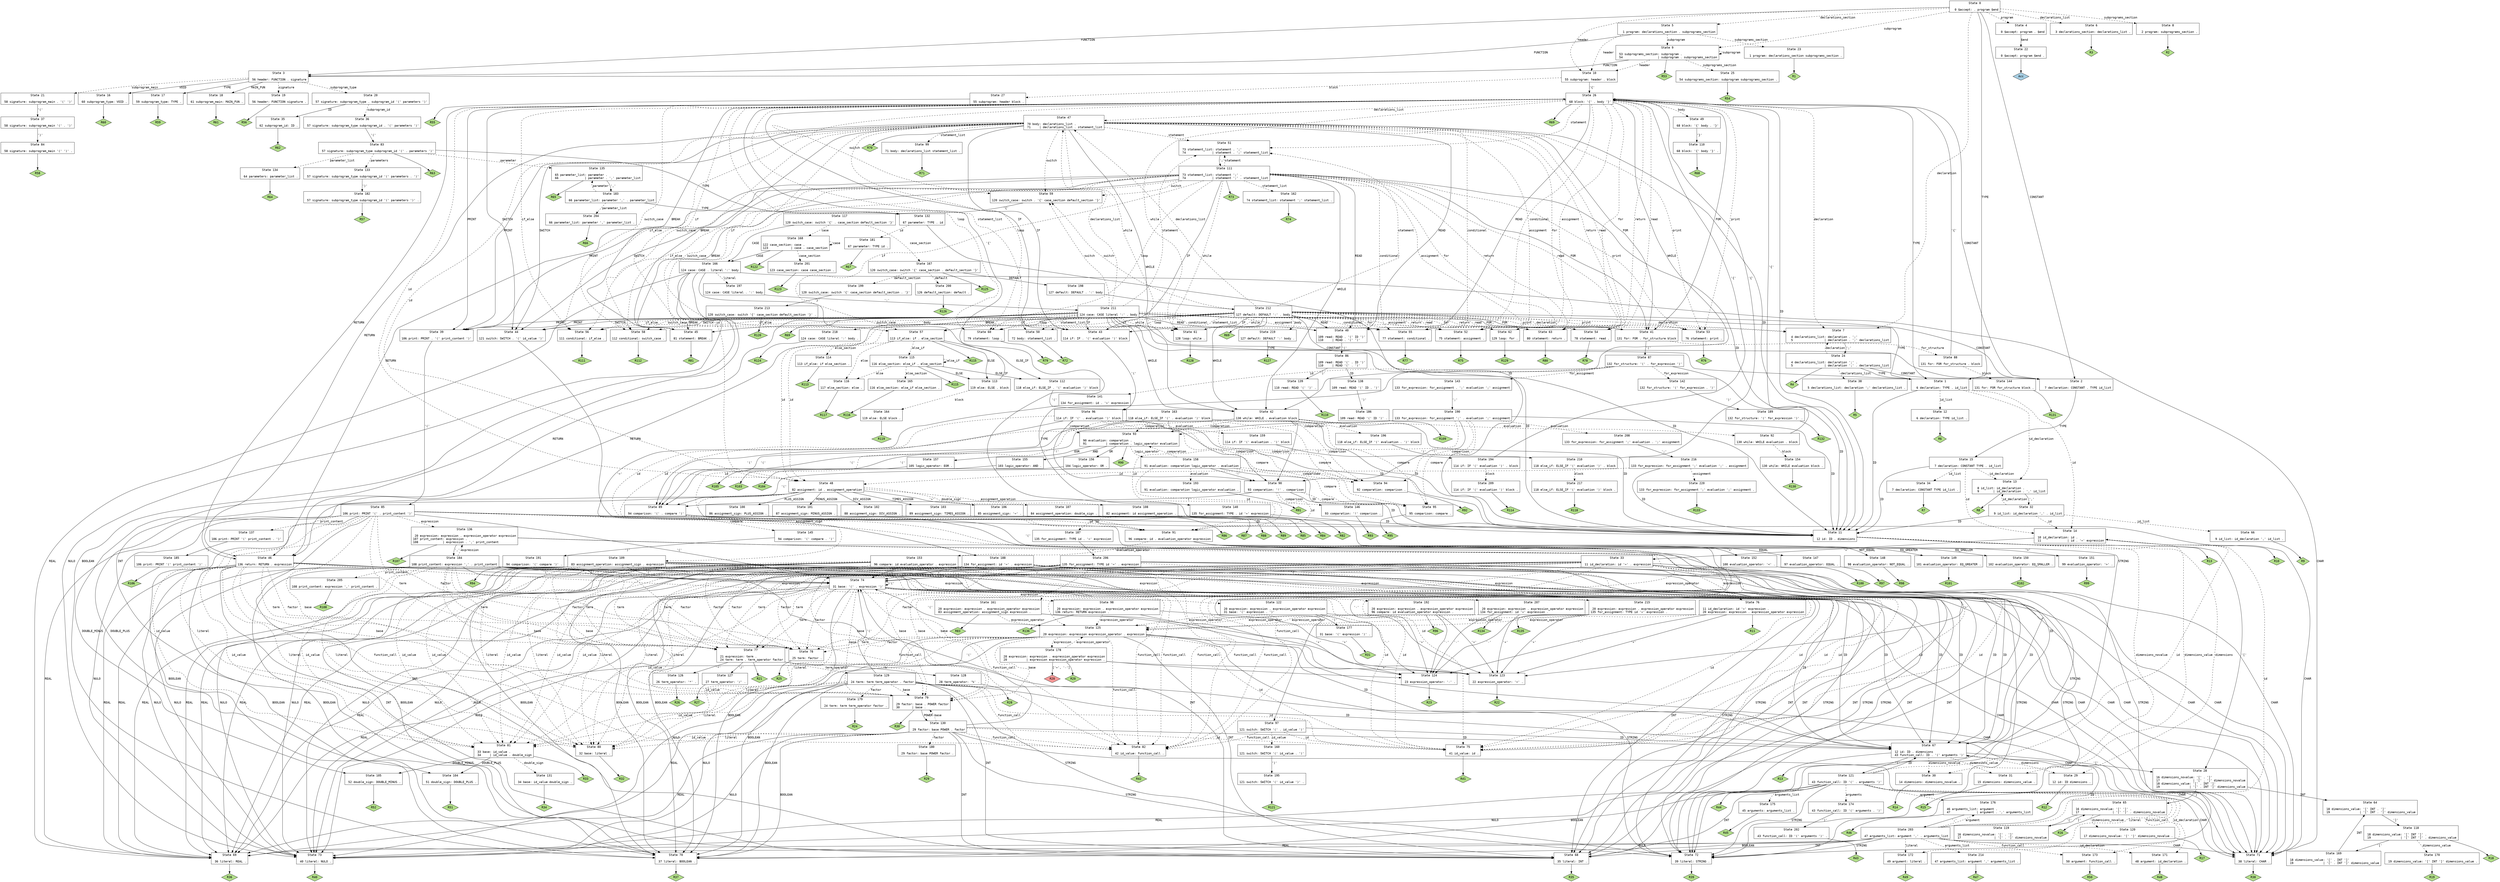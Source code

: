 // Generated by GNU Bison 3.5.1.
// Report bugs to <bug-bison@gnu.org>.
// Home page: <https://www.gnu.org/software/bison/>.

digraph "parser.y"
{
  node [fontname = courier, shape = box, colorscheme = paired6]
  edge [fontname = courier]

  0 [label="State 0\n\l  0 $accept: . program $end\l"]
  0 -> 1 [style=solid label="TYPE"]
  0 -> 2 [style=solid label="CONSTANT"]
  0 -> 3 [style=solid label="FUNCTION"]
  0 -> 4 [style=dashed label="program"]
  0 -> 5 [style=dashed label="declarations_section"]
  0 -> 6 [style=dashed label="declarations_list"]
  0 -> 7 [style=dashed label="declaration"]
  0 -> 8 [style=dashed label="subprograms_section"]
  0 -> 9 [style=dashed label="subprogram"]
  0 -> 10 [style=dashed label="header"]
  1 [label="State 1\n\l  6 declaration: TYPE . id_list\l"]
  1 -> 11 [style=solid label="ID"]
  1 -> 12 [style=dashed label="id_list"]
  1 -> 13 [style=dashed label="id_declaration"]
  1 -> 14 [style=dashed label="id"]
  2 [label="State 2\n\l  7 declaration: CONSTANT . TYPE id_list\l"]
  2 -> 15 [style=solid label="TYPE"]
  3 [label="State 3\n\l 56 header: FUNCTION . signature\l"]
  3 -> 16 [style=solid label="VOID"]
  3 -> 17 [style=solid label="TYPE"]
  3 -> 18 [style=solid label="MAIN_FUN"]
  3 -> 19 [style=dashed label="signature"]
  3 -> 20 [style=dashed label="subprogram_type"]
  3 -> 21 [style=dashed label="subprogram_main"]
  4 [label="State 4\n\l  0 $accept: program . $end\l"]
  4 -> 22 [style=solid label="$end"]
  5 [label="State 5\n\l  1 program: declarations_section . subprograms_section\l"]
  5 -> 3 [style=solid label="FUNCTION"]
  5 -> 23 [style=dashed label="subprograms_section"]
  5 -> 9 [style=dashed label="subprogram"]
  5 -> 10 [style=dashed label="header"]
  6 [label="State 6\n\l  3 declarations_section: declarations_list .\l"]
  6 -> "6R3" [style=solid]
 "6R3" [label="R3", fillcolor=3, shape=diamond, style=filled]
  7 [label="State 7\n\l  4 declarations_list: declaration . ';'\l  5                  | declaration . ';' declarations_list\l"]
  7 -> 24 [style=solid label="';'"]
  8 [label="State 8\n\l  2 program: subprograms_section .\l"]
  8 -> "8R2" [style=solid]
 "8R2" [label="R2", fillcolor=3, shape=diamond, style=filled]
  9 [label="State 9\n\l 53 subprograms_section: subprogram .\l 54                    | subprogram . subprograms_section\l"]
  9 -> 3 [style=solid label="FUNCTION"]
  9 -> 25 [style=dashed label="subprograms_section"]
  9 -> 9 [style=dashed label="subprogram"]
  9 -> 10 [style=dashed label="header"]
  9 -> "9R53" [style=solid]
 "9R53" [label="R53", fillcolor=3, shape=diamond, style=filled]
  10 [label="State 10\n\l 55 subprogram: header . block\l"]
  10 -> 26 [style=solid label="'{'"]
  10 -> 27 [style=dashed label="block"]
  11 [label="State 11\n\l 12 id: ID . dimensions\l"]
  11 -> 28 [style=solid label="'['"]
  11 -> 29 [style=dashed label="dimensions"]
  11 -> 30 [style=dashed label="dimensions_novalue"]
  11 -> 31 [style=dashed label="dimensions_value"]
  11 -> "11R13" [style=solid]
 "11R13" [label="R13", fillcolor=3, shape=diamond, style=filled]
  12 [label="State 12\n\l  6 declaration: TYPE id_list .\l"]
  12 -> "12R6" [style=solid]
 "12R6" [label="R6", fillcolor=3, shape=diamond, style=filled]
  13 [label="State 13\n\l  8 id_list: id_declaration .\l  9        | id_declaration . ',' id_list\l"]
  13 -> 32 [style=solid label="','"]
  13 -> "13R8" [style=solid]
 "13R8" [label="R8", fillcolor=3, shape=diamond, style=filled]
  14 [label="State 14\n\l 10 id_declaration: id .\l 11               | id . '=' expression\l"]
  14 -> 33 [style=solid label="'='"]
  14 -> "14R10" [style=solid]
 "14R10" [label="R10", fillcolor=3, shape=diamond, style=filled]
  15 [label="State 15\n\l  7 declaration: CONSTANT TYPE . id_list\l"]
  15 -> 11 [style=solid label="ID"]
  15 -> 34 [style=dashed label="id_list"]
  15 -> 13 [style=dashed label="id_declaration"]
  15 -> 14 [style=dashed label="id"]
  16 [label="State 16\n\l 60 subprogram_type: VOID .\l"]
  16 -> "16R60" [style=solid]
 "16R60" [label="R60", fillcolor=3, shape=diamond, style=filled]
  17 [label="State 17\n\l 59 subprogram_type: TYPE .\l"]
  17 -> "17R59" [style=solid]
 "17R59" [label="R59", fillcolor=3, shape=diamond, style=filled]
  18 [label="State 18\n\l 61 subprogram_main: MAIN_FUN .\l"]
  18 -> "18R61" [style=solid]
 "18R61" [label="R61", fillcolor=3, shape=diamond, style=filled]
  19 [label="State 19\n\l 56 header: FUNCTION signature .\l"]
  19 -> "19R56" [style=solid]
 "19R56" [label="R56", fillcolor=3, shape=diamond, style=filled]
  20 [label="State 20\n\l 57 signature: subprogram_type . subprogram_id '(' parameters ')'\l"]
  20 -> 35 [style=solid label="ID"]
  20 -> 36 [style=dashed label="subprogram_id"]
  21 [label="State 21\n\l 58 signature: subprogram_main . '(' ')'\l"]
  21 -> 37 [style=solid label="'('"]
  22 [label="State 22\n\l  0 $accept: program $end .\l"]
  22 -> "22R0" [style=solid]
 "22R0" [label="Acc", fillcolor=1, shape=diamond, style=filled]
  23 [label="State 23\n\l  1 program: declarations_section subprograms_section .\l"]
  23 -> "23R1" [style=solid]
 "23R1" [label="R1", fillcolor=3, shape=diamond, style=filled]
  24 [label="State 24\n\l  4 declarations_list: declaration ';' .\l  5                  | declaration ';' . declarations_list\l"]
  24 -> 1 [style=solid label="TYPE"]
  24 -> 2 [style=solid label="CONSTANT"]
  24 -> 38 [style=dashed label="declarations_list"]
  24 -> 7 [style=dashed label="declaration"]
  24 -> "24R4" [style=solid]
 "24R4" [label="R4", fillcolor=3, shape=diamond, style=filled]
  25 [label="State 25\n\l 54 subprograms_section: subprogram subprograms_section .\l"]
  25 -> "25R54" [style=solid]
 "25R54" [label="R54", fillcolor=3, shape=diamond, style=filled]
  26 [label="State 26\n\l 68 block: '{' . body '}'\l"]
  26 -> 11 [style=solid label="ID"]
  26 -> 1 [style=solid label="TYPE"]
  26 -> 39 [style=solid label="PRINT"]
  26 -> 40 [style=solid label="READ"]
  26 -> 2 [style=solid label="CONSTANT"]
  26 -> 41 [style=solid label="FOR"]
  26 -> 42 [style=solid label="WHILE"]
  26 -> 43 [style=solid label="IF"]
  26 -> 44 [style=solid label="SWITCH"]
  26 -> 45 [style=solid label="BREAK"]
  26 -> 46 [style=solid label="RETURN"]
  26 -> 47 [style=dashed label="declarations_list"]
  26 -> 7 [style=dashed label="declaration"]
  26 -> 48 [style=dashed label="id"]
  26 -> 49 [style=dashed label="body"]
  26 -> 50 [style=dashed label="statement_list"]
  26 -> 51 [style=dashed label="statement"]
  26 -> 52 [style=dashed label="assignment"]
  26 -> 53 [style=dashed label="print"]
  26 -> 54 [style=dashed label="read"]
  26 -> 55 [style=dashed label="conditional"]
  26 -> 56 [style=dashed label="if_else"]
  26 -> 57 [style=dashed label="if"]
  26 -> 58 [style=dashed label="switch_case"]
  26 -> 59 [style=dashed label="switch"]
  26 -> 60 [style=dashed label="loop"]
  26 -> 61 [style=dashed label="while"]
  26 -> 62 [style=dashed label="for"]
  26 -> 63 [style=dashed label="return"]
  26 -> "26R69" [style=solid]
 "26R69" [label="R69", fillcolor=3, shape=diamond, style=filled]
  27 [label="State 27\n\l 55 subprogram: header block .\l"]
  27 -> "27R55" [style=solid]
 "27R55" [label="R55", fillcolor=3, shape=diamond, style=filled]
  28 [label="State 28\n\l 16 dimensions_novalue: '[' . ']'\l 17                   | '[' . ']' dimensions_novalue\l 18 dimensions_value: '[' . INT ']'\l 19                 | '[' . INT ']' dimensions_value\l"]
  28 -> 64 [style=solid label="INT"]
  28 -> 65 [style=solid label="']'"]
  29 [label="State 29\n\l 12 id: ID dimensions .\l"]
  29 -> "29R12" [style=solid]
 "29R12" [label="R12", fillcolor=3, shape=diamond, style=filled]
  30 [label="State 30\n\l 14 dimensions: dimensions_novalue .\l"]
  30 -> "30R14" [style=solid]
 "30R14" [label="R14", fillcolor=3, shape=diamond, style=filled]
  31 [label="State 31\n\l 15 dimensions: dimensions_value .\l"]
  31 -> "31R15" [style=solid]
 "31R15" [label="R15", fillcolor=3, shape=diamond, style=filled]
  32 [label="State 32\n\l  9 id_list: id_declaration ',' . id_list\l"]
  32 -> 11 [style=solid label="ID"]
  32 -> 66 [style=dashed label="id_list"]
  32 -> 13 [style=dashed label="id_declaration"]
  32 -> 14 [style=dashed label="id"]
  33 [label="State 33\n\l 11 id_declaration: id '=' . expression\l"]
  33 -> 67 [style=solid label="ID"]
  33 -> 68 [style=solid label="INT"]
  33 -> 69 [style=solid label="REAL"]
  33 -> 70 [style=solid label="BOOLEAN"]
  33 -> 71 [style=solid label="CHAR"]
  33 -> 72 [style=solid label="STRING"]
  33 -> 73 [style=solid label="NULO"]
  33 -> 74 [style=solid label="'('"]
  33 -> 75 [style=dashed label="id"]
  33 -> 76 [style=dashed label="expression"]
  33 -> 77 [style=dashed label="term"]
  33 -> 78 [style=dashed label="factor"]
  33 -> 79 [style=dashed label="base"]
  33 -> 80 [style=dashed label="literal"]
  33 -> 81 [style=dashed label="id_value"]
  33 -> 82 [style=dashed label="function_call"]
  34 [label="State 34\n\l  7 declaration: CONSTANT TYPE id_list .\l"]
  34 -> "34R7" [style=solid]
 "34R7" [label="R7", fillcolor=3, shape=diamond, style=filled]
  35 [label="State 35\n\l 62 subprogram_id: ID .\l"]
  35 -> "35R62" [style=solid]
 "35R62" [label="R62", fillcolor=3, shape=diamond, style=filled]
  36 [label="State 36\n\l 57 signature: subprogram_type subprogram_id . '(' parameters ')'\l"]
  36 -> 83 [style=solid label="'('"]
  37 [label="State 37\n\l 58 signature: subprogram_main '(' . ')'\l"]
  37 -> 84 [style=solid label="')'"]
  38 [label="State 38\n\l  5 declarations_list: declaration ';' declarations_list .\l"]
  38 -> "38R5" [style=solid]
 "38R5" [label="R5", fillcolor=3, shape=diamond, style=filled]
  39 [label="State 39\n\l106 print: PRINT . '(' print_content ')'\l"]
  39 -> 85 [style=solid label="'('"]
  40 [label="State 40\n\l109 read: READ . '(' ID ')'\l110     | READ . '(' ')'\l"]
  40 -> 86 [style=solid label="'('"]
  41 [label="State 41\n\l131 for: FOR . for_structure block\l"]
  41 -> 87 [style=solid label="'('"]
  41 -> 88 [style=dashed label="for_structure"]
  42 [label="State 42\n\l130 while: WHILE . evaluation block\l"]
  42 -> 11 [style=solid label="ID"]
  42 -> 89 [style=solid label="'('"]
  42 -> 90 [style=solid label="'!'"]
  42 -> 91 [style=dashed label="id"]
  42 -> 92 [style=dashed label="evaluation"]
  42 -> 93 [style=dashed label="comparation"]
  42 -> 94 [style=dashed label="comparison"]
  42 -> 95 [style=dashed label="compare"]
  43 [label="State 43\n\l114 if: IF . '(' evaluation ')' block\l"]
  43 -> 96 [style=solid label="'('"]
  44 [label="State 44\n\l121 switch: SWITCH . '(' id_value ')'\l"]
  44 -> 97 [style=solid label="'('"]
  45 [label="State 45\n\l 81 statement: BREAK .\l"]
  45 -> "45R81" [style=solid]
 "45R81" [label="R81", fillcolor=3, shape=diamond, style=filled]
  46 [label="State 46\n\l136 return: RETURN . expression\l"]
  46 -> 67 [style=solid label="ID"]
  46 -> 68 [style=solid label="INT"]
  46 -> 69 [style=solid label="REAL"]
  46 -> 70 [style=solid label="BOOLEAN"]
  46 -> 71 [style=solid label="CHAR"]
  46 -> 72 [style=solid label="STRING"]
  46 -> 73 [style=solid label="NULO"]
  46 -> 74 [style=solid label="'('"]
  46 -> 75 [style=dashed label="id"]
  46 -> 98 [style=dashed label="expression"]
  46 -> 77 [style=dashed label="term"]
  46 -> 78 [style=dashed label="factor"]
  46 -> 79 [style=dashed label="base"]
  46 -> 80 [style=dashed label="literal"]
  46 -> 81 [style=dashed label="id_value"]
  46 -> 82 [style=dashed label="function_call"]
  47 [label="State 47\n\l 70 body: declarations_list .\l 71     | declarations_list . statement_list\l"]
  47 -> 11 [style=solid label="ID"]
  47 -> 39 [style=solid label="PRINT"]
  47 -> 40 [style=solid label="READ"]
  47 -> 41 [style=solid label="FOR"]
  47 -> 42 [style=solid label="WHILE"]
  47 -> 43 [style=solid label="IF"]
  47 -> 44 [style=solid label="SWITCH"]
  47 -> 45 [style=solid label="BREAK"]
  47 -> 46 [style=solid label="RETURN"]
  47 -> 48 [style=dashed label="id"]
  47 -> 99 [style=dashed label="statement_list"]
  47 -> 51 [style=dashed label="statement"]
  47 -> 52 [style=dashed label="assignment"]
  47 -> 53 [style=dashed label="print"]
  47 -> 54 [style=dashed label="read"]
  47 -> 55 [style=dashed label="conditional"]
  47 -> 56 [style=dashed label="if_else"]
  47 -> 57 [style=dashed label="if"]
  47 -> 58 [style=dashed label="switch_case"]
  47 -> 59 [style=dashed label="switch"]
  47 -> 60 [style=dashed label="loop"]
  47 -> 61 [style=dashed label="while"]
  47 -> 62 [style=dashed label="for"]
  47 -> 63 [style=dashed label="return"]
  47 -> "47R70" [style=solid]
 "47R70" [label="R70", fillcolor=3, shape=diamond, style=filled]
  48 [label="State 48\n\l 82 assignment: id . assignment_operation\l"]
  48 -> 100 [style=solid label="PLUS_ASSIGN"]
  48 -> 101 [style=solid label="MINUS_ASSIGN"]
  48 -> 102 [style=solid label="DIV_ASSIGN"]
  48 -> 103 [style=solid label="TIMES_ASSIGN"]
  48 -> 104 [style=solid label="DOUBLE_PLUS"]
  48 -> 105 [style=solid label="DOUBLE_MINUS"]
  48 -> 106 [style=solid label="'='"]
  48 -> 107 [style=dashed label="double_sign"]
  48 -> 108 [style=dashed label="assignment_operation"]
  48 -> 109 [style=dashed label="assignment_sign"]
  49 [label="State 49\n\l 68 block: '{' body . '}'\l"]
  49 -> 110 [style=solid label="'}'"]
  50 [label="State 50\n\l 72 body: statement_list .\l"]
  50 -> "50R72" [style=solid]
 "50R72" [label="R72", fillcolor=3, shape=diamond, style=filled]
  51 [label="State 51\n\l 73 statement_list: statement . ';'\l 74               | statement . ';' statement_list\l"]
  51 -> 111 [style=solid label="';'"]
  52 [label="State 52\n\l 75 statement: assignment .\l"]
  52 -> "52R75" [style=solid]
 "52R75" [label="R75", fillcolor=3, shape=diamond, style=filled]
  53 [label="State 53\n\l 76 statement: print .\l"]
  53 -> "53R76" [style=solid]
 "53R76" [label="R76", fillcolor=3, shape=diamond, style=filled]
  54 [label="State 54\n\l 78 statement: read .\l"]
  54 -> "54R78" [style=solid]
 "54R78" [label="R78", fillcolor=3, shape=diamond, style=filled]
  55 [label="State 55\n\l 77 statement: conditional .\l"]
  55 -> "55R77" [style=solid]
 "55R77" [label="R77", fillcolor=3, shape=diamond, style=filled]
  56 [label="State 56\n\l111 conditional: if_else .\l"]
  56 -> "56R111" [style=solid]
 "56R111" [label="R111", fillcolor=3, shape=diamond, style=filled]
  57 [label="State 57\n\l113 if_else: if . else_section\l"]
  57 -> 112 [style=solid label="ELSE_IF"]
  57 -> 113 [style=solid label="ELSE"]
  57 -> 114 [style=dashed label="else_section"]
  57 -> 115 [style=dashed label="else_if"]
  57 -> 116 [style=dashed label="else"]
  57 -> "57R115" [style=solid]
 "57R115" [label="R115", fillcolor=3, shape=diamond, style=filled]
  58 [label="State 58\n\l112 conditional: switch_case .\l"]
  58 -> "58R112" [style=solid]
 "58R112" [label="R112", fillcolor=3, shape=diamond, style=filled]
  59 [label="State 59\n\l120 switch_case: switch . '{' case_section default_section '}'\l"]
  59 -> 117 [style=solid label="'{'"]
  60 [label="State 60\n\l 79 statement: loop .\l"]
  60 -> "60R79" [style=solid]
 "60R79" [label="R79", fillcolor=3, shape=diamond, style=filled]
  61 [label="State 61\n\l128 loop: while .\l"]
  61 -> "61R128" [style=solid]
 "61R128" [label="R128", fillcolor=3, shape=diamond, style=filled]
  62 [label="State 62\n\l129 loop: for .\l"]
  62 -> "62R129" [style=solid]
 "62R129" [label="R129", fillcolor=3, shape=diamond, style=filled]
  63 [label="State 63\n\l 80 statement: return .\l"]
  63 -> "63R80" [style=solid]
 "63R80" [label="R80", fillcolor=3, shape=diamond, style=filled]
  64 [label="State 64\n\l 18 dimensions_value: '[' INT . ']'\l 19                 | '[' INT . ']' dimensions_value\l"]
  64 -> 118 [style=solid label="']'"]
  65 [label="State 65\n\l 16 dimensions_novalue: '[' ']' .\l 17                   | '[' ']' . dimensions_novalue\l"]
  65 -> 119 [style=solid label="'['"]
  65 -> 120 [style=dashed label="dimensions_novalue"]
  65 -> "65R16" [style=solid]
 "65R16" [label="R16", fillcolor=3, shape=diamond, style=filled]
  66 [label="State 66\n\l  9 id_list: id_declaration ',' id_list .\l"]
  66 -> "66R9" [style=solid]
 "66R9" [label="R9", fillcolor=3, shape=diamond, style=filled]
  67 [label="State 67\n\l 12 id: ID . dimensions\l 43 function_call: ID . '(' arguments ')'\l"]
  67 -> 28 [style=solid label="'['"]
  67 -> 121 [style=solid label="'('"]
  67 -> 29 [style=dashed label="dimensions"]
  67 -> 30 [style=dashed label="dimensions_novalue"]
  67 -> 31 [style=dashed label="dimensions_value"]
  67 -> "67R13" [style=solid]
 "67R13" [label="R13", fillcolor=3, shape=diamond, style=filled]
  68 [label="State 68\n\l 35 literal: INT .\l"]
  68 -> "68R35" [style=solid]
 "68R35" [label="R35", fillcolor=3, shape=diamond, style=filled]
  69 [label="State 69\n\l 36 literal: REAL .\l"]
  69 -> "69R36" [style=solid]
 "69R36" [label="R36", fillcolor=3, shape=diamond, style=filled]
  70 [label="State 70\n\l 37 literal: BOOLEAN .\l"]
  70 -> "70R37" [style=solid]
 "70R37" [label="R37", fillcolor=3, shape=diamond, style=filled]
  71 [label="State 71\n\l 38 literal: CHAR .\l"]
  71 -> "71R38" [style=solid]
 "71R38" [label="R38", fillcolor=3, shape=diamond, style=filled]
  72 [label="State 72\n\l 39 literal: STRING .\l"]
  72 -> "72R39" [style=solid]
 "72R39" [label="R39", fillcolor=3, shape=diamond, style=filled]
  73 [label="State 73\n\l 40 literal: NULO .\l"]
  73 -> "73R40" [style=solid]
 "73R40" [label="R40", fillcolor=3, shape=diamond, style=filled]
  74 [label="State 74\n\l 31 base: '(' . expression ')'\l"]
  74 -> 67 [style=solid label="ID"]
  74 -> 68 [style=solid label="INT"]
  74 -> 69 [style=solid label="REAL"]
  74 -> 70 [style=solid label="BOOLEAN"]
  74 -> 71 [style=solid label="CHAR"]
  74 -> 72 [style=solid label="STRING"]
  74 -> 73 [style=solid label="NULO"]
  74 -> 74 [style=solid label="'('"]
  74 -> 75 [style=dashed label="id"]
  74 -> 122 [style=dashed label="expression"]
  74 -> 77 [style=dashed label="term"]
  74 -> 78 [style=dashed label="factor"]
  74 -> 79 [style=dashed label="base"]
  74 -> 80 [style=dashed label="literal"]
  74 -> 81 [style=dashed label="id_value"]
  74 -> 82 [style=dashed label="function_call"]
  75 [label="State 75\n\l 41 id_value: id .\l"]
  75 -> "75R41" [style=solid]
 "75R41" [label="R41", fillcolor=3, shape=diamond, style=filled]
  76 [label="State 76\n\l 11 id_declaration: id '=' expression .\l 20 expression: expression . expression_operator expression\l"]
  76 -> 123 [style=solid label="'+'"]
  76 -> 124 [style=solid label="'-'"]
  76 -> 125 [style=dashed label="expression_operator"]
  76 -> "76R11" [style=solid]
 "76R11" [label="R11", fillcolor=3, shape=diamond, style=filled]
  77 [label="State 77\n\l 21 expression: term .\l 24 term: term . term_operator factor\l"]
  77 -> 126 [style=solid label="'*'"]
  77 -> 127 [style=solid label="'/'"]
  77 -> 128 [style=solid label="'%'"]
  77 -> 129 [style=dashed label="term_operator"]
  77 -> "77R21" [style=solid]
 "77R21" [label="R21", fillcolor=3, shape=diamond, style=filled]
  78 [label="State 78\n\l 25 term: factor .\l"]
  78 -> "78R25" [style=solid]
 "78R25" [label="R25", fillcolor=3, shape=diamond, style=filled]
  79 [label="State 79\n\l 29 factor: base . POWER factor\l 30       | base .\l"]
  79 -> 130 [style=solid label="POWER"]
  79 -> "79R30" [style=solid]
 "79R30" [label="R30", fillcolor=3, shape=diamond, style=filled]
  80 [label="State 80\n\l 32 base: literal .\l"]
  80 -> "80R32" [style=solid]
 "80R32" [label="R32", fillcolor=3, shape=diamond, style=filled]
  81 [label="State 81\n\l 33 base: id_value .\l 34     | id_value . double_sign\l"]
  81 -> 104 [style=solid label="DOUBLE_PLUS"]
  81 -> 105 [style=solid label="DOUBLE_MINUS"]
  81 -> 131 [style=dashed label="double_sign"]
  81 -> "81R33" [style=solid]
 "81R33" [label="R33", fillcolor=3, shape=diamond, style=filled]
  82 [label="State 82\n\l 42 id_value: function_call .\l"]
  82 -> "82R42" [style=solid]
 "82R42" [label="R42", fillcolor=3, shape=diamond, style=filled]
  83 [label="State 83\n\l 57 signature: subprogram_type subprogram_id '(' . parameters ')'\l"]
  83 -> 132 [style=solid label="TYPE"]
  83 -> 133 [style=dashed label="parameters"]
  83 -> 134 [style=dashed label="parameter_list"]
  83 -> 135 [style=dashed label="parameter"]
  83 -> "83R63" [style=solid]
 "83R63" [label="R63", fillcolor=3, shape=diamond, style=filled]
  84 [label="State 84\n\l 58 signature: subprogram_main '(' ')' .\l"]
  84 -> "84R58" [style=solid]
 "84R58" [label="R58", fillcolor=3, shape=diamond, style=filled]
  85 [label="State 85\n\l106 print: PRINT '(' . print_content ')'\l"]
  85 -> 67 [style=solid label="ID"]
  85 -> 68 [style=solid label="INT"]
  85 -> 69 [style=solid label="REAL"]
  85 -> 70 [style=solid label="BOOLEAN"]
  85 -> 71 [style=solid label="CHAR"]
  85 -> 72 [style=solid label="STRING"]
  85 -> 73 [style=solid label="NULO"]
  85 -> 74 [style=solid label="'('"]
  85 -> 75 [style=dashed label="id"]
  85 -> 136 [style=dashed label="expression"]
  85 -> 77 [style=dashed label="term"]
  85 -> 78 [style=dashed label="factor"]
  85 -> 79 [style=dashed label="base"]
  85 -> 80 [style=dashed label="literal"]
  85 -> 81 [style=dashed label="id_value"]
  85 -> 82 [style=dashed label="function_call"]
  85 -> 137 [style=dashed label="print_content"]
  86 [label="State 86\n\l109 read: READ '(' . ID ')'\l110     | READ '(' . ')'\l"]
  86 -> 138 [style=solid label="ID"]
  86 -> 139 [style=solid label="')'"]
  87 [label="State 87\n\l132 for_structure: '(' . for_expression ')'\l"]
  87 -> 11 [style=solid label="ID"]
  87 -> 140 [style=solid label="TYPE"]
  87 -> 141 [style=dashed label="id"]
  87 -> 142 [style=dashed label="for_expression"]
  87 -> 143 [style=dashed label="for_assignment"]
  88 [label="State 88\n\l131 for: FOR for_structure . block\l"]
  88 -> 26 [style=solid label="'{'"]
  88 -> 144 [style=dashed label="block"]
  89 [label="State 89\n\l 94 comparison: '(' . compare ')'\l"]
  89 -> 11 [style=solid label="ID"]
  89 -> 91 [style=dashed label="id"]
  89 -> 145 [style=dashed label="compare"]
  90 [label="State 90\n\l 93 comparation: '!' . comparison\l"]
  90 -> 11 [style=solid label="ID"]
  90 -> 89 [style=solid label="'('"]
  90 -> 91 [style=dashed label="id"]
  90 -> 146 [style=dashed label="comparison"]
  90 -> 95 [style=dashed label="compare"]
  91 [label="State 91\n\l 96 compare: id . evaluation_operator expression\l"]
  91 -> 147 [style=solid label="EQUAL"]
  91 -> 148 [style=solid label="NOT_EQUAL"]
  91 -> 149 [style=solid label="EQ_GREATER"]
  91 -> 150 [style=solid label="EQ_SMALLER"]
  91 -> 151 [style=solid label="'>'"]
  91 -> 152 [style=solid label="'<'"]
  91 -> 153 [style=dashed label="evaluation_operator"]
  92 [label="State 92\n\l130 while: WHILE evaluation . block\l"]
  92 -> 26 [style=solid label="'{'"]
  92 -> 154 [style=dashed label="block"]
  93 [label="State 93\n\l 90 evaluation: comparation .\l 91           | comparation . logic_operator evaluation\l"]
  93 -> 155 [style=solid label="AND"]
  93 -> 156 [style=solid label="OR"]
  93 -> 157 [style=solid label="EOR"]
  93 -> 158 [style=dashed label="logic_operator"]
  93 -> "93R90" [style=solid]
 "93R90" [label="R90", fillcolor=3, shape=diamond, style=filled]
  94 [label="State 94\n\l 92 comparation: comparison .\l"]
  94 -> "94R92" [style=solid]
 "94R92" [label="R92", fillcolor=3, shape=diamond, style=filled]
  95 [label="State 95\n\l 95 comparison: compare .\l"]
  95 -> "95R95" [style=solid]
 "95R95" [label="R95", fillcolor=3, shape=diamond, style=filled]
  96 [label="State 96\n\l114 if: IF '(' . evaluation ')' block\l"]
  96 -> 11 [style=solid label="ID"]
  96 -> 89 [style=solid label="'('"]
  96 -> 90 [style=solid label="'!'"]
  96 -> 91 [style=dashed label="id"]
  96 -> 159 [style=dashed label="evaluation"]
  96 -> 93 [style=dashed label="comparation"]
  96 -> 94 [style=dashed label="comparison"]
  96 -> 95 [style=dashed label="compare"]
  97 [label="State 97\n\l121 switch: SWITCH '(' . id_value ')'\l"]
  97 -> 67 [style=solid label="ID"]
  97 -> 75 [style=dashed label="id"]
  97 -> 160 [style=dashed label="id_value"]
  97 -> 82 [style=dashed label="function_call"]
  98 [label="State 98\n\l 20 expression: expression . expression_operator expression\l136 return: RETURN expression .\l"]
  98 -> 123 [style=solid label="'+'"]
  98 -> 124 [style=solid label="'-'"]
  98 -> 125 [style=dashed label="expression_operator"]
  98 -> "98R136" [style=solid]
 "98R136" [label="R136", fillcolor=3, shape=diamond, style=filled]
  99 [label="State 99\n\l 71 body: declarations_list statement_list .\l"]
  99 -> "99R71" [style=solid]
 "99R71" [label="R71", fillcolor=3, shape=diamond, style=filled]
  100 [label="State 100\n\l 86 assignment_sign: PLUS_ASSIGN .\l"]
  100 -> "100R86" [style=solid]
 "100R86" [label="R86", fillcolor=3, shape=diamond, style=filled]
  101 [label="State 101\n\l 87 assignment_sign: MINUS_ASSIGN .\l"]
  101 -> "101R87" [style=solid]
 "101R87" [label="R87", fillcolor=3, shape=diamond, style=filled]
  102 [label="State 102\n\l 88 assignment_sign: DIV_ASSIGN .\l"]
  102 -> "102R88" [style=solid]
 "102R88" [label="R88", fillcolor=3, shape=diamond, style=filled]
  103 [label="State 103\n\l 89 assignment_sign: TIMES_ASSIGN .\l"]
  103 -> "103R89" [style=solid]
 "103R89" [label="R89", fillcolor=3, shape=diamond, style=filled]
  104 [label="State 104\n\l 51 double_sign: DOUBLE_PLUS .\l"]
  104 -> "104R51" [style=solid]
 "104R51" [label="R51", fillcolor=3, shape=diamond, style=filled]
  105 [label="State 105\n\l 52 double_sign: DOUBLE_MINUS .\l"]
  105 -> "105R52" [style=solid]
 "105R52" [label="R52", fillcolor=3, shape=diamond, style=filled]
  106 [label="State 106\n\l 85 assignment_sign: '=' .\l"]
  106 -> "106R85" [style=solid]
 "106R85" [label="R85", fillcolor=3, shape=diamond, style=filled]
  107 [label="State 107\n\l 84 assignment_operation: double_sign .\l"]
  107 -> "107R84" [style=solid]
 "107R84" [label="R84", fillcolor=3, shape=diamond, style=filled]
  108 [label="State 108\n\l 82 assignment: id assignment_operation .\l"]
  108 -> "108R82" [style=solid]
 "108R82" [label="R82", fillcolor=3, shape=diamond, style=filled]
  109 [label="State 109\n\l 83 assignment_operation: assignment_sign . expression\l"]
  109 -> 67 [style=solid label="ID"]
  109 -> 68 [style=solid label="INT"]
  109 -> 69 [style=solid label="REAL"]
  109 -> 70 [style=solid label="BOOLEAN"]
  109 -> 71 [style=solid label="CHAR"]
  109 -> 72 [style=solid label="STRING"]
  109 -> 73 [style=solid label="NULO"]
  109 -> 74 [style=solid label="'('"]
  109 -> 75 [style=dashed label="id"]
  109 -> 161 [style=dashed label="expression"]
  109 -> 77 [style=dashed label="term"]
  109 -> 78 [style=dashed label="factor"]
  109 -> 79 [style=dashed label="base"]
  109 -> 80 [style=dashed label="literal"]
  109 -> 81 [style=dashed label="id_value"]
  109 -> 82 [style=dashed label="function_call"]
  110 [label="State 110\n\l 68 block: '{' body '}' .\l"]
  110 -> "110R68" [style=solid]
 "110R68" [label="R68", fillcolor=3, shape=diamond, style=filled]
  111 [label="State 111\n\l 73 statement_list: statement ';' .\l 74               | statement ';' . statement_list\l"]
  111 -> 11 [style=solid label="ID"]
  111 -> 39 [style=solid label="PRINT"]
  111 -> 40 [style=solid label="READ"]
  111 -> 41 [style=solid label="FOR"]
  111 -> 42 [style=solid label="WHILE"]
  111 -> 43 [style=solid label="IF"]
  111 -> 44 [style=solid label="SWITCH"]
  111 -> 45 [style=solid label="BREAK"]
  111 -> 46 [style=solid label="RETURN"]
  111 -> 48 [style=dashed label="id"]
  111 -> 162 [style=dashed label="statement_list"]
  111 -> 51 [style=dashed label="statement"]
  111 -> 52 [style=dashed label="assignment"]
  111 -> 53 [style=dashed label="print"]
  111 -> 54 [style=dashed label="read"]
  111 -> 55 [style=dashed label="conditional"]
  111 -> 56 [style=dashed label="if_else"]
  111 -> 57 [style=dashed label="if"]
  111 -> 58 [style=dashed label="switch_case"]
  111 -> 59 [style=dashed label="switch"]
  111 -> 60 [style=dashed label="loop"]
  111 -> 61 [style=dashed label="while"]
  111 -> 62 [style=dashed label="for"]
  111 -> 63 [style=dashed label="return"]
  111 -> "111R73" [style=solid]
 "111R73" [label="R73", fillcolor=3, shape=diamond, style=filled]
  112 [label="State 112\n\l118 else_if: ELSE_IF . '(' evaluation ')' block\l"]
  112 -> 163 [style=solid label="'('"]
  113 [label="State 113\n\l119 else: ELSE . block\l"]
  113 -> 26 [style=solid label="'{'"]
  113 -> 164 [style=dashed label="block"]
  114 [label="State 114\n\l113 if_else: if else_section .\l"]
  114 -> "114R113" [style=solid]
 "114R113" [label="R113", fillcolor=3, shape=diamond, style=filled]
  115 [label="State 115\n\l116 else_section: else_if . else_section\l"]
  115 -> 112 [style=solid label="ELSE_IF"]
  115 -> 113 [style=solid label="ELSE"]
  115 -> 165 [style=dashed label="else_section"]
  115 -> 115 [style=dashed label="else_if"]
  115 -> 116 [style=dashed label="else"]
  115 -> "115R115" [style=solid]
 "115R115" [label="R115", fillcolor=3, shape=diamond, style=filled]
  116 [label="State 116\n\l117 else_section: else .\l"]
  116 -> "116R117" [style=solid]
 "116R117" [label="R117", fillcolor=3, shape=diamond, style=filled]
  117 [label="State 117\n\l120 switch_case: switch '{' . case_section default_section '}'\l"]
  117 -> 166 [style=solid label="CASE"]
  117 -> 167 [style=dashed label="case_section"]
  117 -> 168 [style=dashed label="case"]
  118 [label="State 118\n\l 18 dimensions_value: '[' INT ']' .\l 19                 | '[' INT ']' . dimensions_value\l"]
  118 -> 169 [style=solid label="'['"]
  118 -> 170 [style=dashed label="dimensions_value"]
  118 -> "118R18" [style=solid]
 "118R18" [label="R18", fillcolor=3, shape=diamond, style=filled]
  119 [label="State 119\n\l 16 dimensions_novalue: '[' . ']'\l 17                   | '[' . ']' dimensions_novalue\l"]
  119 -> 65 [style=solid label="']'"]
  120 [label="State 120\n\l 17 dimensions_novalue: '[' ']' dimensions_novalue .\l"]
  120 -> "120R17" [style=solid]
 "120R17" [label="R17", fillcolor=3, shape=diamond, style=filled]
  121 [label="State 121\n\l 43 function_call: ID '(' . arguments ')'\l"]
  121 -> 67 [style=solid label="ID"]
  121 -> 68 [style=solid label="INT"]
  121 -> 69 [style=solid label="REAL"]
  121 -> 70 [style=solid label="BOOLEAN"]
  121 -> 71 [style=solid label="CHAR"]
  121 -> 72 [style=solid label="STRING"]
  121 -> 73 [style=solid label="NULO"]
  121 -> 171 [style=dashed label="id_declaration"]
  121 -> 14 [style=dashed label="id"]
  121 -> 172 [style=dashed label="literal"]
  121 -> 173 [style=dashed label="function_call"]
  121 -> 174 [style=dashed label="arguments"]
  121 -> 175 [style=dashed label="arguments_list"]
  121 -> 176 [style=dashed label="argument"]
  121 -> "121R44" [style=solid]
 "121R44" [label="R44", fillcolor=3, shape=diamond, style=filled]
  122 [label="State 122\n\l 20 expression: expression . expression_operator expression\l 31 base: '(' expression . ')'\l"]
  122 -> 123 [style=solid label="'+'"]
  122 -> 124 [style=solid label="'-'"]
  122 -> 177 [style=solid label="')'"]
  122 -> 125 [style=dashed label="expression_operator"]
  123 [label="State 123\n\l 22 expression_operator: '+' .\l"]
  123 -> "123R22" [style=solid]
 "123R22" [label="R22", fillcolor=3, shape=diamond, style=filled]
  124 [label="State 124\n\l 23 expression_operator: '-' .\l"]
  124 -> "124R23" [style=solid]
 "124R23" [label="R23", fillcolor=3, shape=diamond, style=filled]
  125 [label="State 125\n\l 20 expression: expression expression_operator . expression\l"]
  125 -> 67 [style=solid label="ID"]
  125 -> 68 [style=solid label="INT"]
  125 -> 69 [style=solid label="REAL"]
  125 -> 70 [style=solid label="BOOLEAN"]
  125 -> 71 [style=solid label="CHAR"]
  125 -> 72 [style=solid label="STRING"]
  125 -> 73 [style=solid label="NULO"]
  125 -> 74 [style=solid label="'('"]
  125 -> 75 [style=dashed label="id"]
  125 -> 178 [style=dashed label="expression"]
  125 -> 77 [style=dashed label="term"]
  125 -> 78 [style=dashed label="factor"]
  125 -> 79 [style=dashed label="base"]
  125 -> 80 [style=dashed label="literal"]
  125 -> 81 [style=dashed label="id_value"]
  125 -> 82 [style=dashed label="function_call"]
  126 [label="State 126\n\l 26 term_operator: '*' .\l"]
  126 -> "126R26" [style=solid]
 "126R26" [label="R26", fillcolor=3, shape=diamond, style=filled]
  127 [label="State 127\n\l 27 term_operator: '/' .\l"]
  127 -> "127R27" [style=solid]
 "127R27" [label="R27", fillcolor=3, shape=diamond, style=filled]
  128 [label="State 128\n\l 28 term_operator: '%' .\l"]
  128 -> "128R28" [style=solid]
 "128R28" [label="R28", fillcolor=3, shape=diamond, style=filled]
  129 [label="State 129\n\l 24 term: term term_operator . factor\l"]
  129 -> 67 [style=solid label="ID"]
  129 -> 68 [style=solid label="INT"]
  129 -> 69 [style=solid label="REAL"]
  129 -> 70 [style=solid label="BOOLEAN"]
  129 -> 71 [style=solid label="CHAR"]
  129 -> 72 [style=solid label="STRING"]
  129 -> 73 [style=solid label="NULO"]
  129 -> 74 [style=solid label="'('"]
  129 -> 75 [style=dashed label="id"]
  129 -> 179 [style=dashed label="factor"]
  129 -> 79 [style=dashed label="base"]
  129 -> 80 [style=dashed label="literal"]
  129 -> 81 [style=dashed label="id_value"]
  129 -> 82 [style=dashed label="function_call"]
  130 [label="State 130\n\l 29 factor: base POWER . factor\l"]
  130 -> 67 [style=solid label="ID"]
  130 -> 68 [style=solid label="INT"]
  130 -> 69 [style=solid label="REAL"]
  130 -> 70 [style=solid label="BOOLEAN"]
  130 -> 71 [style=solid label="CHAR"]
  130 -> 72 [style=solid label="STRING"]
  130 -> 73 [style=solid label="NULO"]
  130 -> 74 [style=solid label="'('"]
  130 -> 75 [style=dashed label="id"]
  130 -> 180 [style=dashed label="factor"]
  130 -> 79 [style=dashed label="base"]
  130 -> 80 [style=dashed label="literal"]
  130 -> 81 [style=dashed label="id_value"]
  130 -> 82 [style=dashed label="function_call"]
  131 [label="State 131\n\l 34 base: id_value double_sign .\l"]
  131 -> "131R34" [style=solid]
 "131R34" [label="R34", fillcolor=3, shape=diamond, style=filled]
  132 [label="State 132\n\l 67 parameter: TYPE . id\l"]
  132 -> 11 [style=solid label="ID"]
  132 -> 181 [style=dashed label="id"]
  133 [label="State 133\n\l 57 signature: subprogram_type subprogram_id '(' parameters . ')'\l"]
  133 -> 182 [style=solid label="')'"]
  134 [label="State 134\n\l 64 parameters: parameter_list .\l"]
  134 -> "134R64" [style=solid]
 "134R64" [label="R64", fillcolor=3, shape=diamond, style=filled]
  135 [label="State 135\n\l 65 parameter_list: parameter .\l 66               | parameter . ',' parameter_list\l"]
  135 -> 183 [style=solid label="','"]
  135 -> "135R65" [style=solid]
 "135R65" [label="R65", fillcolor=3, shape=diamond, style=filled]
  136 [label="State 136\n\l 20 expression: expression . expression_operator expression\l107 print_content: expression .\l108              | expression . ',' print_content\l"]
  136 -> 184 [style=solid label="','"]
  136 -> 123 [style=solid label="'+'"]
  136 -> 124 [style=solid label="'-'"]
  136 -> 125 [style=dashed label="expression_operator"]
  136 -> "136R107" [style=solid]
 "136R107" [label="R107", fillcolor=3, shape=diamond, style=filled]
  137 [label="State 137\n\l106 print: PRINT '(' print_content . ')'\l"]
  137 -> 185 [style=solid label="')'"]
  138 [label="State 138\n\l109 read: READ '(' ID . ')'\l"]
  138 -> 186 [style=solid label="')'"]
  139 [label="State 139\n\l110 read: READ '(' ')' .\l"]
  139 -> "139R110" [style=solid]
 "139R110" [label="R110", fillcolor=3, shape=diamond, style=filled]
  140 [label="State 140\n\l135 for_assignment: TYPE . id '=' expression\l"]
  140 -> 11 [style=solid label="ID"]
  140 -> 187 [style=dashed label="id"]
  141 [label="State 141\n\l134 for_assignment: id . '=' expression\l"]
  141 -> 188 [style=solid label="'='"]
  142 [label="State 142\n\l132 for_structure: '(' for_expression . ')'\l"]
  142 -> 189 [style=solid label="')'"]
  143 [label="State 143\n\l133 for_expression: for_assignment . ';' evaluation ';' assignment\l"]
  143 -> 190 [style=solid label="';'"]
  144 [label="State 144\n\l131 for: FOR for_structure block .\l"]
  144 -> "144R131" [style=solid]
 "144R131" [label="R131", fillcolor=3, shape=diamond, style=filled]
  145 [label="State 145\n\l 94 comparison: '(' compare . ')'\l"]
  145 -> 191 [style=solid label="')'"]
  146 [label="State 146\n\l 93 comparation: '!' comparison .\l"]
  146 -> "146R93" [style=solid]
 "146R93" [label="R93", fillcolor=3, shape=diamond, style=filled]
  147 [label="State 147\n\l 97 evaluation_operator: EQUAL .\l"]
  147 -> "147R97" [style=solid]
 "147R97" [label="R97", fillcolor=3, shape=diamond, style=filled]
  148 [label="State 148\n\l 98 evaluation_operator: NOT_EQUAL .\l"]
  148 -> "148R98" [style=solid]
 "148R98" [label="R98", fillcolor=3, shape=diamond, style=filled]
  149 [label="State 149\n\l101 evaluation_operator: EQ_GREATER .\l"]
  149 -> "149R101" [style=solid]
 "149R101" [label="R101", fillcolor=3, shape=diamond, style=filled]
  150 [label="State 150\n\l102 evaluation_operator: EQ_SMALLER .\l"]
  150 -> "150R102" [style=solid]
 "150R102" [label="R102", fillcolor=3, shape=diamond, style=filled]
  151 [label="State 151\n\l 99 evaluation_operator: '>' .\l"]
  151 -> "151R99" [style=solid]
 "151R99" [label="R99", fillcolor=3, shape=diamond, style=filled]
  152 [label="State 152\n\l100 evaluation_operator: '<' .\l"]
  152 -> "152R100" [style=solid]
 "152R100" [label="R100", fillcolor=3, shape=diamond, style=filled]
  153 [label="State 153\n\l 96 compare: id evaluation_operator . expression\l"]
  153 -> 67 [style=solid label="ID"]
  153 -> 68 [style=solid label="INT"]
  153 -> 69 [style=solid label="REAL"]
  153 -> 70 [style=solid label="BOOLEAN"]
  153 -> 71 [style=solid label="CHAR"]
  153 -> 72 [style=solid label="STRING"]
  153 -> 73 [style=solid label="NULO"]
  153 -> 74 [style=solid label="'('"]
  153 -> 75 [style=dashed label="id"]
  153 -> 192 [style=dashed label="expression"]
  153 -> 77 [style=dashed label="term"]
  153 -> 78 [style=dashed label="factor"]
  153 -> 79 [style=dashed label="base"]
  153 -> 80 [style=dashed label="literal"]
  153 -> 81 [style=dashed label="id_value"]
  153 -> 82 [style=dashed label="function_call"]
  154 [label="State 154\n\l130 while: WHILE evaluation block .\l"]
  154 -> "154R130" [style=solid]
 "154R130" [label="R130", fillcolor=3, shape=diamond, style=filled]
  155 [label="State 155\n\l103 logic_operator: AND .\l"]
  155 -> "155R103" [style=solid]
 "155R103" [label="R103", fillcolor=3, shape=diamond, style=filled]
  156 [label="State 156\n\l104 logic_operator: OR .\l"]
  156 -> "156R104" [style=solid]
 "156R104" [label="R104", fillcolor=3, shape=diamond, style=filled]
  157 [label="State 157\n\l105 logic_operator: EOR .\l"]
  157 -> "157R105" [style=solid]
 "157R105" [label="R105", fillcolor=3, shape=diamond, style=filled]
  158 [label="State 158\n\l 91 evaluation: comparation logic_operator . evaluation\l"]
  158 -> 11 [style=solid label="ID"]
  158 -> 89 [style=solid label="'('"]
  158 -> 90 [style=solid label="'!'"]
  158 -> 91 [style=dashed label="id"]
  158 -> 193 [style=dashed label="evaluation"]
  158 -> 93 [style=dashed label="comparation"]
  158 -> 94 [style=dashed label="comparison"]
  158 -> 95 [style=dashed label="compare"]
  159 [label="State 159\n\l114 if: IF '(' evaluation . ')' block\l"]
  159 -> 194 [style=solid label="')'"]
  160 [label="State 160\n\l121 switch: SWITCH '(' id_value . ')'\l"]
  160 -> 195 [style=solid label="')'"]
  161 [label="State 161\n\l 20 expression: expression . expression_operator expression\l 83 assignment_operation: assignment_sign expression .\l"]
  161 -> 123 [style=solid label="'+'"]
  161 -> 124 [style=solid label="'-'"]
  161 -> 125 [style=dashed label="expression_operator"]
  161 -> "161R83" [style=solid]
 "161R83" [label="R83", fillcolor=3, shape=diamond, style=filled]
  162 [label="State 162\n\l 74 statement_list: statement ';' statement_list .\l"]
  162 -> "162R74" [style=solid]
 "162R74" [label="R74", fillcolor=3, shape=diamond, style=filled]
  163 [label="State 163\n\l118 else_if: ELSE_IF '(' . evaluation ')' block\l"]
  163 -> 11 [style=solid label="ID"]
  163 -> 89 [style=solid label="'('"]
  163 -> 90 [style=solid label="'!'"]
  163 -> 91 [style=dashed label="id"]
  163 -> 196 [style=dashed label="evaluation"]
  163 -> 93 [style=dashed label="comparation"]
  163 -> 94 [style=dashed label="comparison"]
  163 -> 95 [style=dashed label="compare"]
  164 [label="State 164\n\l119 else: ELSE block .\l"]
  164 -> "164R119" [style=solid]
 "164R119" [label="R119", fillcolor=3, shape=diamond, style=filled]
  165 [label="State 165\n\l116 else_section: else_if else_section .\l"]
  165 -> "165R116" [style=solid]
 "165R116" [label="R116", fillcolor=3, shape=diamond, style=filled]
  166 [label="State 166\n\l124 case: CASE . literal ':' body\l"]
  166 -> 68 [style=solid label="INT"]
  166 -> 69 [style=solid label="REAL"]
  166 -> 70 [style=solid label="BOOLEAN"]
  166 -> 71 [style=solid label="CHAR"]
  166 -> 72 [style=solid label="STRING"]
  166 -> 73 [style=solid label="NULO"]
  166 -> 197 [style=dashed label="literal"]
  167 [label="State 167\n\l120 switch_case: switch '{' case_section . default_section '}'\l"]
  167 -> 198 [style=solid label="DEFAULT"]
  167 -> 199 [style=dashed label="default_section"]
  167 -> 200 [style=dashed label="default"]
  167 -> "167R125" [style=solid]
 "167R125" [label="R125", fillcolor=3, shape=diamond, style=filled]
  168 [label="State 168\n\l122 case_section: case .\l123             | case . case_section\l"]
  168 -> 166 [style=solid label="CASE"]
  168 -> 201 [style=dashed label="case_section"]
  168 -> 168 [style=dashed label="case"]
  168 -> "168R122" [style=solid]
 "168R122" [label="R122", fillcolor=3, shape=diamond, style=filled]
  169 [label="State 169\n\l 18 dimensions_value: '[' . INT ']'\l 19                 | '[' . INT ']' dimensions_value\l"]
  169 -> 64 [style=solid label="INT"]
  170 [label="State 170\n\l 19 dimensions_value: '[' INT ']' dimensions_value .\l"]
  170 -> "170R19" [style=solid]
 "170R19" [label="R19", fillcolor=3, shape=diamond, style=filled]
  171 [label="State 171\n\l 48 argument: id_declaration .\l"]
  171 -> "171R48" [style=solid]
 "171R48" [label="R48", fillcolor=3, shape=diamond, style=filled]
  172 [label="State 172\n\l 49 argument: literal .\l"]
  172 -> "172R49" [style=solid]
 "172R49" [label="R49", fillcolor=3, shape=diamond, style=filled]
  173 [label="State 173\n\l 50 argument: function_call .\l"]
  173 -> "173R50" [style=solid]
 "173R50" [label="R50", fillcolor=3, shape=diamond, style=filled]
  174 [label="State 174\n\l 43 function_call: ID '(' arguments . ')'\l"]
  174 -> 202 [style=solid label="')'"]
  175 [label="State 175\n\l 45 arguments: arguments_list .\l"]
  175 -> "175R45" [style=solid]
 "175R45" [label="R45", fillcolor=3, shape=diamond, style=filled]
  176 [label="State 176\n\l 46 arguments_list: argument .\l 47               | argument . ',' arguments_list\l"]
  176 -> 203 [style=solid label="','"]
  176 -> "176R46" [style=solid]
 "176R46" [label="R46", fillcolor=3, shape=diamond, style=filled]
  177 [label="State 177\n\l 31 base: '(' expression ')' .\l"]
  177 -> "177R31" [style=solid]
 "177R31" [label="R31", fillcolor=3, shape=diamond, style=filled]
  178 [label="State 178\n\l 20 expression: expression . expression_operator expression\l 20           | expression expression_operator expression .\l"]
  178 -> 123 [style=solid label="'+'"]
  178 -> 124 [style=solid label="'-'"]
  178 -> 125 [style=dashed label="expression_operator"]
  178 -> "178R20d" [label="['+', '-']", style=solid]
 "178R20d" [label="R20", fillcolor=5, shape=diamond, style=filled]
  178 -> "178R20" [style=solid]
 "178R20" [label="R20", fillcolor=3, shape=diamond, style=filled]
  179 [label="State 179\n\l 24 term: term term_operator factor .\l"]
  179 -> "179R24" [style=solid]
 "179R24" [label="R24", fillcolor=3, shape=diamond, style=filled]
  180 [label="State 180\n\l 29 factor: base POWER factor .\l"]
  180 -> "180R29" [style=solid]
 "180R29" [label="R29", fillcolor=3, shape=diamond, style=filled]
  181 [label="State 181\n\l 67 parameter: TYPE id .\l"]
  181 -> "181R67" [style=solid]
 "181R67" [label="R67", fillcolor=3, shape=diamond, style=filled]
  182 [label="State 182\n\l 57 signature: subprogram_type subprogram_id '(' parameters ')' .\l"]
  182 -> "182R57" [style=solid]
 "182R57" [label="R57", fillcolor=3, shape=diamond, style=filled]
  183 [label="State 183\n\l 66 parameter_list: parameter ',' . parameter_list\l"]
  183 -> 132 [style=solid label="TYPE"]
  183 -> 204 [style=dashed label="parameter_list"]
  183 -> 135 [style=dashed label="parameter"]
  184 [label="State 184\n\l108 print_content: expression ',' . print_content\l"]
  184 -> 67 [style=solid label="ID"]
  184 -> 68 [style=solid label="INT"]
  184 -> 69 [style=solid label="REAL"]
  184 -> 70 [style=solid label="BOOLEAN"]
  184 -> 71 [style=solid label="CHAR"]
  184 -> 72 [style=solid label="STRING"]
  184 -> 73 [style=solid label="NULO"]
  184 -> 74 [style=solid label="'('"]
  184 -> 75 [style=dashed label="id"]
  184 -> 136 [style=dashed label="expression"]
  184 -> 77 [style=dashed label="term"]
  184 -> 78 [style=dashed label="factor"]
  184 -> 79 [style=dashed label="base"]
  184 -> 80 [style=dashed label="literal"]
  184 -> 81 [style=dashed label="id_value"]
  184 -> 82 [style=dashed label="function_call"]
  184 -> 205 [style=dashed label="print_content"]
  185 [label="State 185\n\l106 print: PRINT '(' print_content ')' .\l"]
  185 -> "185R106" [style=solid]
 "185R106" [label="R106", fillcolor=3, shape=diamond, style=filled]
  186 [label="State 186\n\l109 read: READ '(' ID ')' .\l"]
  186 -> "186R109" [style=solid]
 "186R109" [label="R109", fillcolor=3, shape=diamond, style=filled]
  187 [label="State 187\n\l135 for_assignment: TYPE id . '=' expression\l"]
  187 -> 206 [style=solid label="'='"]
  188 [label="State 188\n\l134 for_assignment: id '=' . expression\l"]
  188 -> 67 [style=solid label="ID"]
  188 -> 68 [style=solid label="INT"]
  188 -> 69 [style=solid label="REAL"]
  188 -> 70 [style=solid label="BOOLEAN"]
  188 -> 71 [style=solid label="CHAR"]
  188 -> 72 [style=solid label="STRING"]
  188 -> 73 [style=solid label="NULO"]
  188 -> 74 [style=solid label="'('"]
  188 -> 75 [style=dashed label="id"]
  188 -> 207 [style=dashed label="expression"]
  188 -> 77 [style=dashed label="term"]
  188 -> 78 [style=dashed label="factor"]
  188 -> 79 [style=dashed label="base"]
  188 -> 80 [style=dashed label="literal"]
  188 -> 81 [style=dashed label="id_value"]
  188 -> 82 [style=dashed label="function_call"]
  189 [label="State 189\n\l132 for_structure: '(' for_expression ')' .\l"]
  189 -> "189R132" [style=solid]
 "189R132" [label="R132", fillcolor=3, shape=diamond, style=filled]
  190 [label="State 190\n\l133 for_expression: for_assignment ';' . evaluation ';' assignment\l"]
  190 -> 11 [style=solid label="ID"]
  190 -> 89 [style=solid label="'('"]
  190 -> 90 [style=solid label="'!'"]
  190 -> 91 [style=dashed label="id"]
  190 -> 208 [style=dashed label="evaluation"]
  190 -> 93 [style=dashed label="comparation"]
  190 -> 94 [style=dashed label="comparison"]
  190 -> 95 [style=dashed label="compare"]
  191 [label="State 191\n\l 94 comparison: '(' compare ')' .\l"]
  191 -> "191R94" [style=solid]
 "191R94" [label="R94", fillcolor=3, shape=diamond, style=filled]
  192 [label="State 192\n\l 20 expression: expression . expression_operator expression\l 96 compare: id evaluation_operator expression .\l"]
  192 -> 123 [style=solid label="'+'"]
  192 -> 124 [style=solid label="'-'"]
  192 -> 125 [style=dashed label="expression_operator"]
  192 -> "192R96" [style=solid]
 "192R96" [label="R96", fillcolor=3, shape=diamond, style=filled]
  193 [label="State 193\n\l 91 evaluation: comparation logic_operator evaluation .\l"]
  193 -> "193R91" [style=solid]
 "193R91" [label="R91", fillcolor=3, shape=diamond, style=filled]
  194 [label="State 194\n\l114 if: IF '(' evaluation ')' . block\l"]
  194 -> 26 [style=solid label="'{'"]
  194 -> 209 [style=dashed label="block"]
  195 [label="State 195\n\l121 switch: SWITCH '(' id_value ')' .\l"]
  195 -> "195R121" [style=solid]
 "195R121" [label="R121", fillcolor=3, shape=diamond, style=filled]
  196 [label="State 196\n\l118 else_if: ELSE_IF '(' evaluation . ')' block\l"]
  196 -> 210 [style=solid label="')'"]
  197 [label="State 197\n\l124 case: CASE literal . ':' body\l"]
  197 -> 211 [style=solid label="':'"]
  198 [label="State 198\n\l127 default: DEFAULT . ':' body\l"]
  198 -> 212 [style=solid label="':'"]
  199 [label="State 199\n\l120 switch_case: switch '{' case_section default_section . '}'\l"]
  199 -> 213 [style=solid label="'}'"]
  200 [label="State 200\n\l126 default_section: default .\l"]
  200 -> "200R126" [style=solid]
 "200R126" [label="R126", fillcolor=3, shape=diamond, style=filled]
  201 [label="State 201\n\l123 case_section: case case_section .\l"]
  201 -> "201R123" [style=solid]
 "201R123" [label="R123", fillcolor=3, shape=diamond, style=filled]
  202 [label="State 202\n\l 43 function_call: ID '(' arguments ')' .\l"]
  202 -> "202R43" [style=solid]
 "202R43" [label="R43", fillcolor=3, shape=diamond, style=filled]
  203 [label="State 203\n\l 47 arguments_list: argument ',' . arguments_list\l"]
  203 -> 67 [style=solid label="ID"]
  203 -> 68 [style=solid label="INT"]
  203 -> 69 [style=solid label="REAL"]
  203 -> 70 [style=solid label="BOOLEAN"]
  203 -> 71 [style=solid label="CHAR"]
  203 -> 72 [style=solid label="STRING"]
  203 -> 73 [style=solid label="NULO"]
  203 -> 171 [style=dashed label="id_declaration"]
  203 -> 14 [style=dashed label="id"]
  203 -> 172 [style=dashed label="literal"]
  203 -> 173 [style=dashed label="function_call"]
  203 -> 214 [style=dashed label="arguments_list"]
  203 -> 176 [style=dashed label="argument"]
  204 [label="State 204\n\l 66 parameter_list: parameter ',' parameter_list .\l"]
  204 -> "204R66" [style=solid]
 "204R66" [label="R66", fillcolor=3, shape=diamond, style=filled]
  205 [label="State 205\n\l108 print_content: expression ',' print_content .\l"]
  205 -> "205R108" [style=solid]
 "205R108" [label="R108", fillcolor=3, shape=diamond, style=filled]
  206 [label="State 206\n\l135 for_assignment: TYPE id '=' . expression\l"]
  206 -> 67 [style=solid label="ID"]
  206 -> 68 [style=solid label="INT"]
  206 -> 69 [style=solid label="REAL"]
  206 -> 70 [style=solid label="BOOLEAN"]
  206 -> 71 [style=solid label="CHAR"]
  206 -> 72 [style=solid label="STRING"]
  206 -> 73 [style=solid label="NULO"]
  206 -> 74 [style=solid label="'('"]
  206 -> 75 [style=dashed label="id"]
  206 -> 215 [style=dashed label="expression"]
  206 -> 77 [style=dashed label="term"]
  206 -> 78 [style=dashed label="factor"]
  206 -> 79 [style=dashed label="base"]
  206 -> 80 [style=dashed label="literal"]
  206 -> 81 [style=dashed label="id_value"]
  206 -> 82 [style=dashed label="function_call"]
  207 [label="State 207\n\l 20 expression: expression . expression_operator expression\l134 for_assignment: id '=' expression .\l"]
  207 -> 123 [style=solid label="'+'"]
  207 -> 124 [style=solid label="'-'"]
  207 -> 125 [style=dashed label="expression_operator"]
  207 -> "207R134" [style=solid]
 "207R134" [label="R134", fillcolor=3, shape=diamond, style=filled]
  208 [label="State 208\n\l133 for_expression: for_assignment ';' evaluation . ';' assignment\l"]
  208 -> 216 [style=solid label="';'"]
  209 [label="State 209\n\l114 if: IF '(' evaluation ')' block .\l"]
  209 -> "209R114" [style=solid]
 "209R114" [label="R114", fillcolor=3, shape=diamond, style=filled]
  210 [label="State 210\n\l118 else_if: ELSE_IF '(' evaluation ')' . block\l"]
  210 -> 26 [style=solid label="'{'"]
  210 -> 217 [style=dashed label="block"]
  211 [label="State 211\n\l124 case: CASE literal ':' . body\l"]
  211 -> 11 [style=solid label="ID"]
  211 -> 1 [style=solid label="TYPE"]
  211 -> 39 [style=solid label="PRINT"]
  211 -> 40 [style=solid label="READ"]
  211 -> 2 [style=solid label="CONSTANT"]
  211 -> 41 [style=solid label="FOR"]
  211 -> 42 [style=solid label="WHILE"]
  211 -> 43 [style=solid label="IF"]
  211 -> 44 [style=solid label="SWITCH"]
  211 -> 45 [style=solid label="BREAK"]
  211 -> 46 [style=solid label="RETURN"]
  211 -> 47 [style=dashed label="declarations_list"]
  211 -> 7 [style=dashed label="declaration"]
  211 -> 48 [style=dashed label="id"]
  211 -> 218 [style=dashed label="body"]
  211 -> 50 [style=dashed label="statement_list"]
  211 -> 51 [style=dashed label="statement"]
  211 -> 52 [style=dashed label="assignment"]
  211 -> 53 [style=dashed label="print"]
  211 -> 54 [style=dashed label="read"]
  211 -> 55 [style=dashed label="conditional"]
  211 -> 56 [style=dashed label="if_else"]
  211 -> 57 [style=dashed label="if"]
  211 -> 58 [style=dashed label="switch_case"]
  211 -> 59 [style=dashed label="switch"]
  211 -> 60 [style=dashed label="loop"]
  211 -> 61 [style=dashed label="while"]
  211 -> 62 [style=dashed label="for"]
  211 -> 63 [style=dashed label="return"]
  211 -> "211R69" [style=solid]
 "211R69" [label="R69", fillcolor=3, shape=diamond, style=filled]
  212 [label="State 212\n\l127 default: DEFAULT ':' . body\l"]
  212 -> 11 [style=solid label="ID"]
  212 -> 1 [style=solid label="TYPE"]
  212 -> 39 [style=solid label="PRINT"]
  212 -> 40 [style=solid label="READ"]
  212 -> 2 [style=solid label="CONSTANT"]
  212 -> 41 [style=solid label="FOR"]
  212 -> 42 [style=solid label="WHILE"]
  212 -> 43 [style=solid label="IF"]
  212 -> 44 [style=solid label="SWITCH"]
  212 -> 45 [style=solid label="BREAK"]
  212 -> 46 [style=solid label="RETURN"]
  212 -> 47 [style=dashed label="declarations_list"]
  212 -> 7 [style=dashed label="declaration"]
  212 -> 48 [style=dashed label="id"]
  212 -> 219 [style=dashed label="body"]
  212 -> 50 [style=dashed label="statement_list"]
  212 -> 51 [style=dashed label="statement"]
  212 -> 52 [style=dashed label="assignment"]
  212 -> 53 [style=dashed label="print"]
  212 -> 54 [style=dashed label="read"]
  212 -> 55 [style=dashed label="conditional"]
  212 -> 56 [style=dashed label="if_else"]
  212 -> 57 [style=dashed label="if"]
  212 -> 58 [style=dashed label="switch_case"]
  212 -> 59 [style=dashed label="switch"]
  212 -> 60 [style=dashed label="loop"]
  212 -> 61 [style=dashed label="while"]
  212 -> 62 [style=dashed label="for"]
  212 -> 63 [style=dashed label="return"]
  212 -> "212R69" [style=solid]
 "212R69" [label="R69", fillcolor=3, shape=diamond, style=filled]
  213 [label="State 213\n\l120 switch_case: switch '{' case_section default_section '}' .\l"]
  213 -> "213R120" [style=solid]
 "213R120" [label="R120", fillcolor=3, shape=diamond, style=filled]
  214 [label="State 214\n\l 47 arguments_list: argument ',' arguments_list .\l"]
  214 -> "214R47" [style=solid]
 "214R47" [label="R47", fillcolor=3, shape=diamond, style=filled]
  215 [label="State 215\n\l 20 expression: expression . expression_operator expression\l135 for_assignment: TYPE id '=' expression .\l"]
  215 -> 123 [style=solid label="'+'"]
  215 -> 124 [style=solid label="'-'"]
  215 -> 125 [style=dashed label="expression_operator"]
  215 -> "215R135" [style=solid]
 "215R135" [label="R135", fillcolor=3, shape=diamond, style=filled]
  216 [label="State 216\n\l133 for_expression: for_assignment ';' evaluation ';' . assignment\l"]
  216 -> 11 [style=solid label="ID"]
  216 -> 48 [style=dashed label="id"]
  216 -> 220 [style=dashed label="assignment"]
  217 [label="State 217\n\l118 else_if: ELSE_IF '(' evaluation ')' block .\l"]
  217 -> "217R118" [style=solid]
 "217R118" [label="R118", fillcolor=3, shape=diamond, style=filled]
  218 [label="State 218\n\l124 case: CASE literal ':' body .\l"]
  218 -> "218R124" [style=solid]
 "218R124" [label="R124", fillcolor=3, shape=diamond, style=filled]
  219 [label="State 219\n\l127 default: DEFAULT ':' body .\l"]
  219 -> "219R127" [style=solid]
 "219R127" [label="R127", fillcolor=3, shape=diamond, style=filled]
  220 [label="State 220\n\l133 for_expression: for_assignment ';' evaluation ';' assignment .\l"]
  220 -> "220R133" [style=solid]
 "220R133" [label="R133", fillcolor=3, shape=diamond, style=filled]
}
